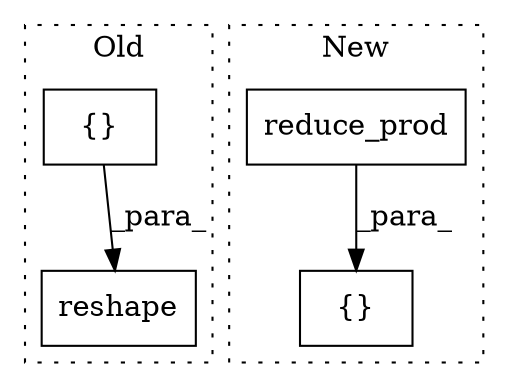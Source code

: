 digraph G {
subgraph cluster0 {
1 [label="reshape" a="32" s="9094,9114" l="8,1" shape="box"];
4 [label="{}" a="4" s="9034,9058" l="1,1" shape="box"];
label = "Old";
style="dotted";
}
subgraph cluster1 {
2 [label="reduce_prod" a="32" s="9507,9525" l="12,1" shape="box"];
3 [label="{}" a="4" s="9609,9649" l="1,1" shape="box"];
label = "New";
style="dotted";
}
2 -> 3 [label="_para_"];
4 -> 1 [label="_para_"];
}